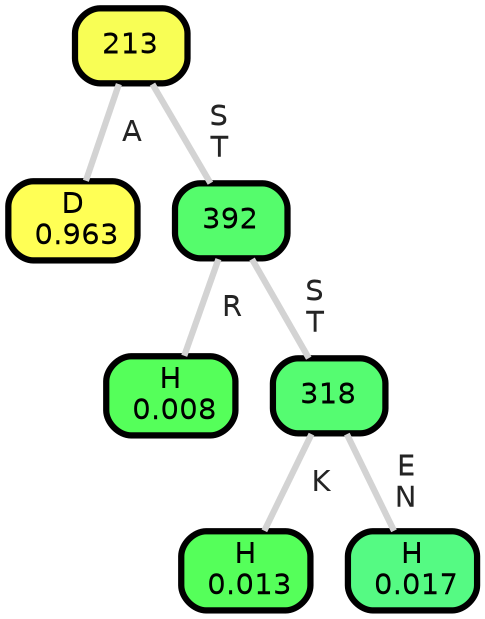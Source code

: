 graph Tree {
node [shape=box, style="filled, rounded",color="black",penwidth="3",fontcolor="black",                 fontname=helvetica] ;
graph [ranksep="0 equally", splines=straight,                 bgcolor=transparent, dpi=200] ;
edge [fontname=helvetica, fontweight=bold,fontcolor=grey14,color=lightgray] ;
0 [label="D
 0.963", fillcolor="#ffff55"] ;
1 [label="213", fillcolor="#f8fe55"] ;
2 [label="H
 0.008", fillcolor="#55ff5a"] ;
3 [label="392", fillcolor="#55fc6c"] ;
4 [label="H
 0.013", fillcolor="#55ff5a"] ;
5 [label="318", fillcolor="#55fc71"] ;
6 [label="H
 0.017", fillcolor="#55fa83"] ;
1 -- 0 [label=" A",penwidth=3] ;
1 -- 3 [label=" S\n T",penwidth=3] ;
3 -- 2 [label=" R",penwidth=3] ;
3 -- 5 [label=" S\n T",penwidth=3] ;
5 -- 4 [label=" K",penwidth=3] ;
5 -- 6 [label=" E\n N",penwidth=3] ;
{rank = same;}}
